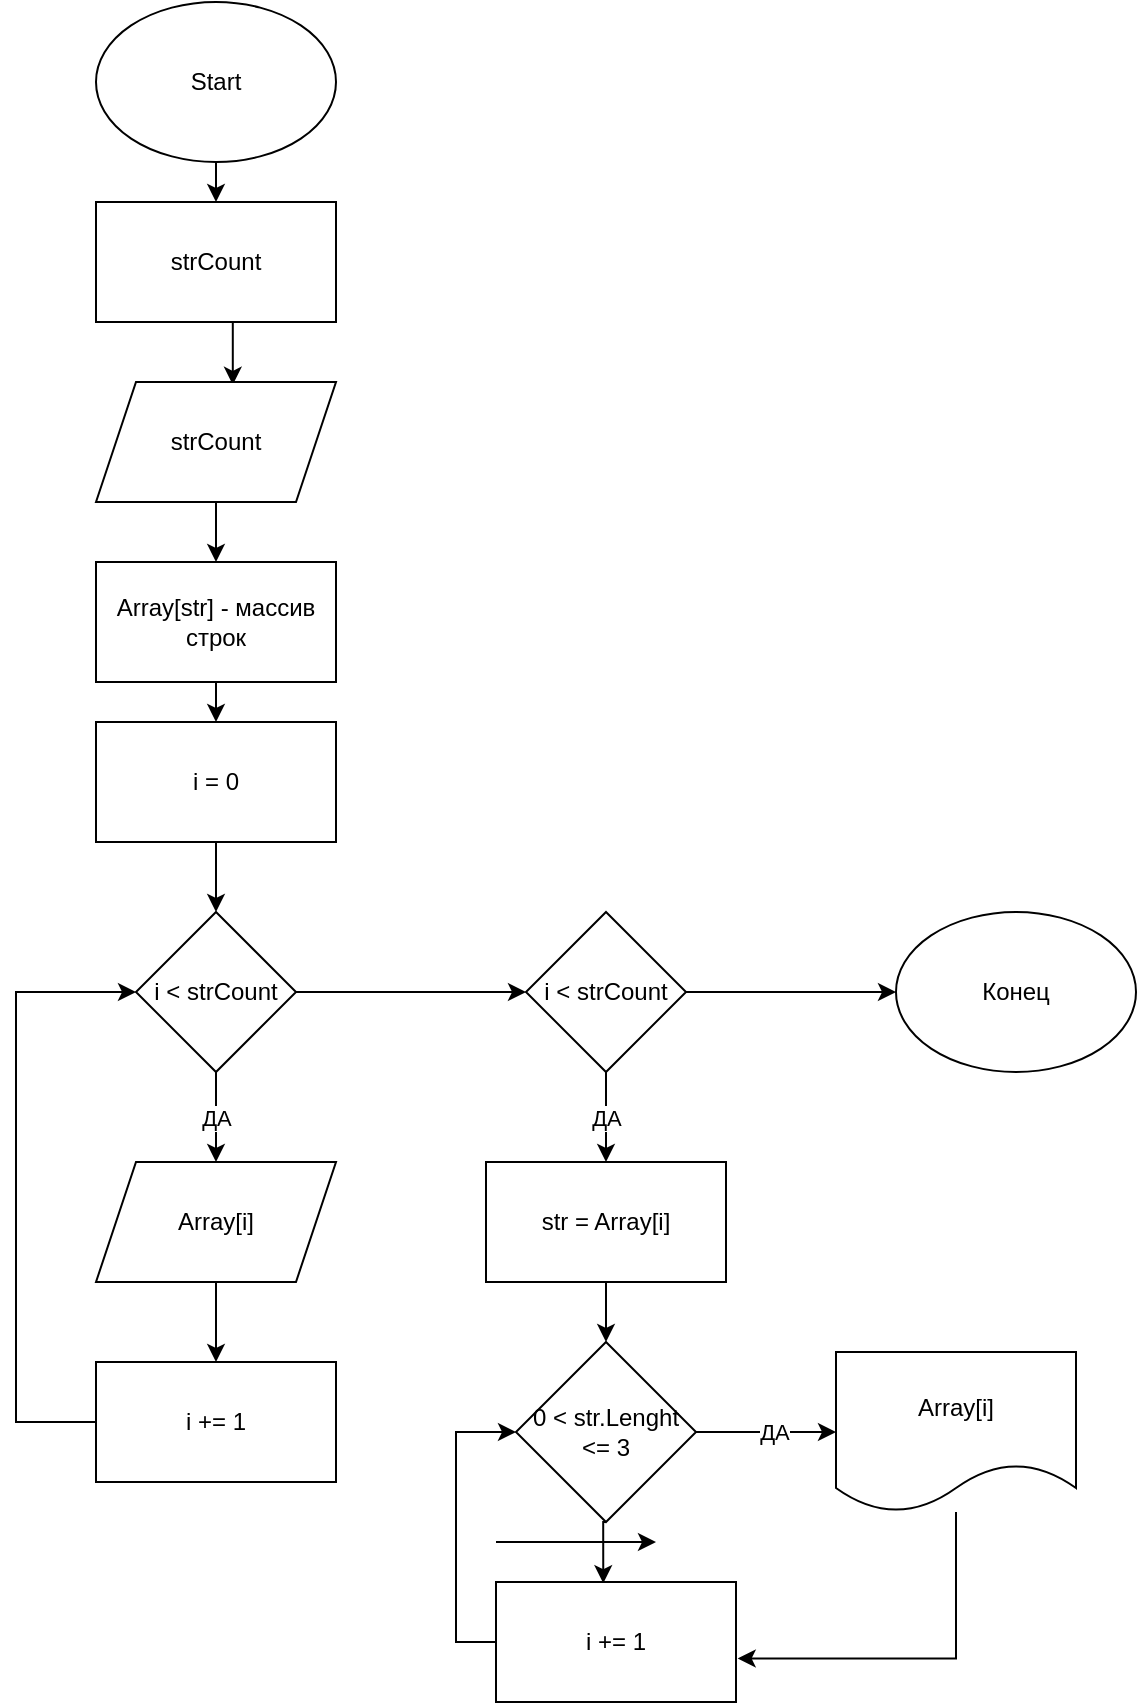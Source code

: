 <mxfile version="20.4.2" type="device"><diagram id="1peE3_Ls3JPLhy9QcOiK" name="Страница 1"><mxGraphModel dx="1038" dy="547" grid="1" gridSize="10" guides="1" tooltips="1" connect="1" arrows="1" fold="1" page="1" pageScale="1" pageWidth="827" pageHeight="1169" math="0" shadow="0"><root><mxCell id="0"/><mxCell id="1" parent="0"/><mxCell id="491D7v5a00XgDcbBC7Gb-26" style="edgeStyle=orthogonalEdgeStyle;rounded=0;orthogonalLoop=1;jettySize=auto;html=1;exitX=0.5;exitY=1;exitDx=0;exitDy=0;entryX=0.5;entryY=0;entryDx=0;entryDy=0;" edge="1" parent="1" source="491D7v5a00XgDcbBC7Gb-1" target="491D7v5a00XgDcbBC7Gb-3"><mxGeometry relative="1" as="geometry"/></mxCell><mxCell id="491D7v5a00XgDcbBC7Gb-1" value="" style="ellipse;whiteSpace=wrap;html=1;" vertex="1" parent="1"><mxGeometry x="210" y="50" width="120" height="80" as="geometry"/></mxCell><mxCell id="491D7v5a00XgDcbBC7Gb-2" value="Start" style="text;html=1;strokeColor=none;fillColor=none;align=center;verticalAlign=middle;whiteSpace=wrap;rounded=0;" vertex="1" parent="1"><mxGeometry x="240" y="75" width="60" height="30" as="geometry"/></mxCell><mxCell id="491D7v5a00XgDcbBC7Gb-27" style="edgeStyle=orthogonalEdgeStyle;rounded=0;orthogonalLoop=1;jettySize=auto;html=1;exitX=0.5;exitY=1;exitDx=0;exitDy=0;entryX=0.57;entryY=0.023;entryDx=0;entryDy=0;entryPerimeter=0;" edge="1" parent="1" source="491D7v5a00XgDcbBC7Gb-3" target="491D7v5a00XgDcbBC7Gb-4"><mxGeometry relative="1" as="geometry"/></mxCell><mxCell id="491D7v5a00XgDcbBC7Gb-3" value="strCount" style="rounded=0;whiteSpace=wrap;html=1;" vertex="1" parent="1"><mxGeometry x="210" y="150" width="120" height="60" as="geometry"/></mxCell><mxCell id="491D7v5a00XgDcbBC7Gb-28" style="edgeStyle=orthogonalEdgeStyle;rounded=0;orthogonalLoop=1;jettySize=auto;html=1;entryX=0.5;entryY=0;entryDx=0;entryDy=0;" edge="1" parent="1" source="491D7v5a00XgDcbBC7Gb-4" target="491D7v5a00XgDcbBC7Gb-7"><mxGeometry relative="1" as="geometry"/></mxCell><mxCell id="491D7v5a00XgDcbBC7Gb-4" value="strCount" style="shape=parallelogram;perimeter=parallelogramPerimeter;whiteSpace=wrap;html=1;fixedSize=1;" vertex="1" parent="1"><mxGeometry x="210" y="240" width="120" height="60" as="geometry"/></mxCell><mxCell id="491D7v5a00XgDcbBC7Gb-30" style="edgeStyle=orthogonalEdgeStyle;rounded=0;orthogonalLoop=1;jettySize=auto;html=1;exitX=0.5;exitY=1;exitDx=0;exitDy=0;entryX=0.5;entryY=0;entryDx=0;entryDy=0;" edge="1" parent="1" source="491D7v5a00XgDcbBC7Gb-5" target="491D7v5a00XgDcbBC7Gb-6"><mxGeometry relative="1" as="geometry"/></mxCell><mxCell id="491D7v5a00XgDcbBC7Gb-5" value="i = 0" style="rounded=0;whiteSpace=wrap;html=1;" vertex="1" parent="1"><mxGeometry x="210" y="410" width="120" height="60" as="geometry"/></mxCell><mxCell id="491D7v5a00XgDcbBC7Gb-11" value="ДА" style="edgeStyle=orthogonalEdgeStyle;rounded=0;orthogonalLoop=1;jettySize=auto;html=1;exitX=0.5;exitY=1;exitDx=0;exitDy=0;entryX=0.5;entryY=0;entryDx=0;entryDy=0;" edge="1" parent="1" source="491D7v5a00XgDcbBC7Gb-6" target="491D7v5a00XgDcbBC7Gb-8"><mxGeometry relative="1" as="geometry"/></mxCell><mxCell id="491D7v5a00XgDcbBC7Gb-31" style="edgeStyle=orthogonalEdgeStyle;rounded=0;orthogonalLoop=1;jettySize=auto;html=1;exitX=1;exitY=0.5;exitDx=0;exitDy=0;" edge="1" parent="1" source="491D7v5a00XgDcbBC7Gb-6" target="491D7v5a00XgDcbBC7Gb-15"><mxGeometry relative="1" as="geometry"/></mxCell><mxCell id="491D7v5a00XgDcbBC7Gb-6" value="i &amp;lt; strCount" style="rhombus;whiteSpace=wrap;html=1;" vertex="1" parent="1"><mxGeometry x="230" y="505" width="80" height="80" as="geometry"/></mxCell><mxCell id="491D7v5a00XgDcbBC7Gb-29" style="edgeStyle=orthogonalEdgeStyle;rounded=0;orthogonalLoop=1;jettySize=auto;html=1;exitX=0.5;exitY=1;exitDx=0;exitDy=0;entryX=0.5;entryY=0;entryDx=0;entryDy=0;" edge="1" parent="1" source="491D7v5a00XgDcbBC7Gb-7" target="491D7v5a00XgDcbBC7Gb-5"><mxGeometry relative="1" as="geometry"/></mxCell><mxCell id="491D7v5a00XgDcbBC7Gb-7" value="Array[str] - массив строк" style="rounded=0;whiteSpace=wrap;html=1;" vertex="1" parent="1"><mxGeometry x="210" y="330" width="120" height="60" as="geometry"/></mxCell><mxCell id="491D7v5a00XgDcbBC7Gb-12" style="edgeStyle=orthogonalEdgeStyle;rounded=0;orthogonalLoop=1;jettySize=auto;html=1;exitX=0.5;exitY=1;exitDx=0;exitDy=0;entryX=0.5;entryY=0;entryDx=0;entryDy=0;" edge="1" parent="1" source="491D7v5a00XgDcbBC7Gb-8" target="491D7v5a00XgDcbBC7Gb-9"><mxGeometry relative="1" as="geometry"/></mxCell><mxCell id="491D7v5a00XgDcbBC7Gb-8" value="Array[i]" style="shape=parallelogram;perimeter=parallelogramPerimeter;whiteSpace=wrap;html=1;fixedSize=1;" vertex="1" parent="1"><mxGeometry x="210" y="630" width="120" height="60" as="geometry"/></mxCell><mxCell id="491D7v5a00XgDcbBC7Gb-10" style="edgeStyle=orthogonalEdgeStyle;rounded=0;orthogonalLoop=1;jettySize=auto;html=1;exitX=0;exitY=0.5;exitDx=0;exitDy=0;entryX=0;entryY=0.5;entryDx=0;entryDy=0;" edge="1" parent="1" source="491D7v5a00XgDcbBC7Gb-9" target="491D7v5a00XgDcbBC7Gb-6"><mxGeometry relative="1" as="geometry"><Array as="points"><mxPoint x="170" y="760"/><mxPoint x="170" y="545"/></Array></mxGeometry></mxCell><mxCell id="491D7v5a00XgDcbBC7Gb-9" value="i += 1" style="rounded=0;whiteSpace=wrap;html=1;" vertex="1" parent="1"><mxGeometry x="210" y="730" width="120" height="60" as="geometry"/></mxCell><mxCell id="491D7v5a00XgDcbBC7Gb-25" value="ДА" style="edgeStyle=orthogonalEdgeStyle;rounded=0;orthogonalLoop=1;jettySize=auto;html=1;exitX=0.5;exitY=1;exitDx=0;exitDy=0;entryX=0.5;entryY=0;entryDx=0;entryDy=0;" edge="1" parent="1" source="491D7v5a00XgDcbBC7Gb-15" target="491D7v5a00XgDcbBC7Gb-17"><mxGeometry relative="1" as="geometry"/></mxCell><mxCell id="491D7v5a00XgDcbBC7Gb-32" style="edgeStyle=orthogonalEdgeStyle;rounded=0;orthogonalLoop=1;jettySize=auto;html=1;exitX=1;exitY=0.5;exitDx=0;exitDy=0;" edge="1" parent="1" source="491D7v5a00XgDcbBC7Gb-15"><mxGeometry relative="1" as="geometry"><mxPoint x="610" y="545" as="targetPoint"/></mxGeometry></mxCell><mxCell id="491D7v5a00XgDcbBC7Gb-15" value="i &amp;lt; strCount" style="rhombus;whiteSpace=wrap;html=1;" vertex="1" parent="1"><mxGeometry x="425" y="505" width="80" height="80" as="geometry"/></mxCell><mxCell id="491D7v5a00XgDcbBC7Gb-20" value="ДА" style="edgeStyle=orthogonalEdgeStyle;rounded=0;orthogonalLoop=1;jettySize=auto;html=1;exitX=1;exitY=0.5;exitDx=0;exitDy=0;entryX=0;entryY=0.5;entryDx=0;entryDy=0;" edge="1" parent="1" source="491D7v5a00XgDcbBC7Gb-16" target="491D7v5a00XgDcbBC7Gb-19"><mxGeometry x="0.111" relative="1" as="geometry"><Array as="points"><mxPoint x="570" y="765"/></Array><mxPoint as="offset"/></mxGeometry></mxCell><mxCell id="491D7v5a00XgDcbBC7Gb-21" style="edgeStyle=orthogonalEdgeStyle;rounded=0;orthogonalLoop=1;jettySize=auto;html=1;exitX=0.5;exitY=1;exitDx=0;exitDy=0;entryX=0.447;entryY=0.01;entryDx=0;entryDy=0;entryPerimeter=0;" edge="1" parent="1" source="491D7v5a00XgDcbBC7Gb-16" target="491D7v5a00XgDcbBC7Gb-18"><mxGeometry relative="1" as="geometry"/></mxCell><mxCell id="491D7v5a00XgDcbBC7Gb-16" value="0 &amp;lt; str.Lenght &amp;lt;= 3" style="rhombus;whiteSpace=wrap;html=1;" vertex="1" parent="1"><mxGeometry x="420" y="720" width="90" height="90" as="geometry"/></mxCell><mxCell id="491D7v5a00XgDcbBC7Gb-24" style="edgeStyle=orthogonalEdgeStyle;rounded=0;orthogonalLoop=1;jettySize=auto;html=1;exitX=0.5;exitY=1;exitDx=0;exitDy=0;entryX=0.5;entryY=0;entryDx=0;entryDy=0;" edge="1" parent="1" source="491D7v5a00XgDcbBC7Gb-17" target="491D7v5a00XgDcbBC7Gb-16"><mxGeometry relative="1" as="geometry"/></mxCell><mxCell id="491D7v5a00XgDcbBC7Gb-17" value="str = Array[i]" style="rounded=0;whiteSpace=wrap;html=1;" vertex="1" parent="1"><mxGeometry x="405" y="630" width="120" height="60" as="geometry"/></mxCell><mxCell id="491D7v5a00XgDcbBC7Gb-23" style="edgeStyle=orthogonalEdgeStyle;rounded=0;orthogonalLoop=1;jettySize=auto;html=1;exitX=0;exitY=0.5;exitDx=0;exitDy=0;entryX=0;entryY=0.5;entryDx=0;entryDy=0;" edge="1" parent="1" source="491D7v5a00XgDcbBC7Gb-18" target="491D7v5a00XgDcbBC7Gb-16"><mxGeometry relative="1" as="geometry"/></mxCell><mxCell id="491D7v5a00XgDcbBC7Gb-18" value="i += 1" style="rounded=0;whiteSpace=wrap;html=1;" vertex="1" parent="1"><mxGeometry x="410" y="840" width="120" height="60" as="geometry"/></mxCell><mxCell id="491D7v5a00XgDcbBC7Gb-22" style="edgeStyle=orthogonalEdgeStyle;rounded=0;orthogonalLoop=1;jettySize=auto;html=1;entryX=1.007;entryY=0.637;entryDx=0;entryDy=0;entryPerimeter=0;" edge="1" parent="1" source="491D7v5a00XgDcbBC7Gb-19" target="491D7v5a00XgDcbBC7Gb-18"><mxGeometry relative="1" as="geometry"><Array as="points"><mxPoint x="640" y="878"/></Array></mxGeometry></mxCell><mxCell id="491D7v5a00XgDcbBC7Gb-19" value="Array[i]" style="shape=document;whiteSpace=wrap;html=1;boundedLbl=1;" vertex="1" parent="1"><mxGeometry x="580" y="725" width="120" height="80" as="geometry"/></mxCell><mxCell id="491D7v5a00XgDcbBC7Gb-33" value="Конец" style="ellipse;whiteSpace=wrap;html=1;" vertex="1" parent="1"><mxGeometry x="610" y="505" width="120" height="80" as="geometry"/></mxCell><mxCell id="491D7v5a00XgDcbBC7Gb-34" value="" style="edgeStyle=none;orthogonalLoop=1;jettySize=auto;html=1;rounded=0;" edge="1" parent="1"><mxGeometry width="80" relative="1" as="geometry"><mxPoint x="410" y="820" as="sourcePoint"/><mxPoint x="490" y="820" as="targetPoint"/><Array as="points"/></mxGeometry></mxCell></root></mxGraphModel></diagram></mxfile>